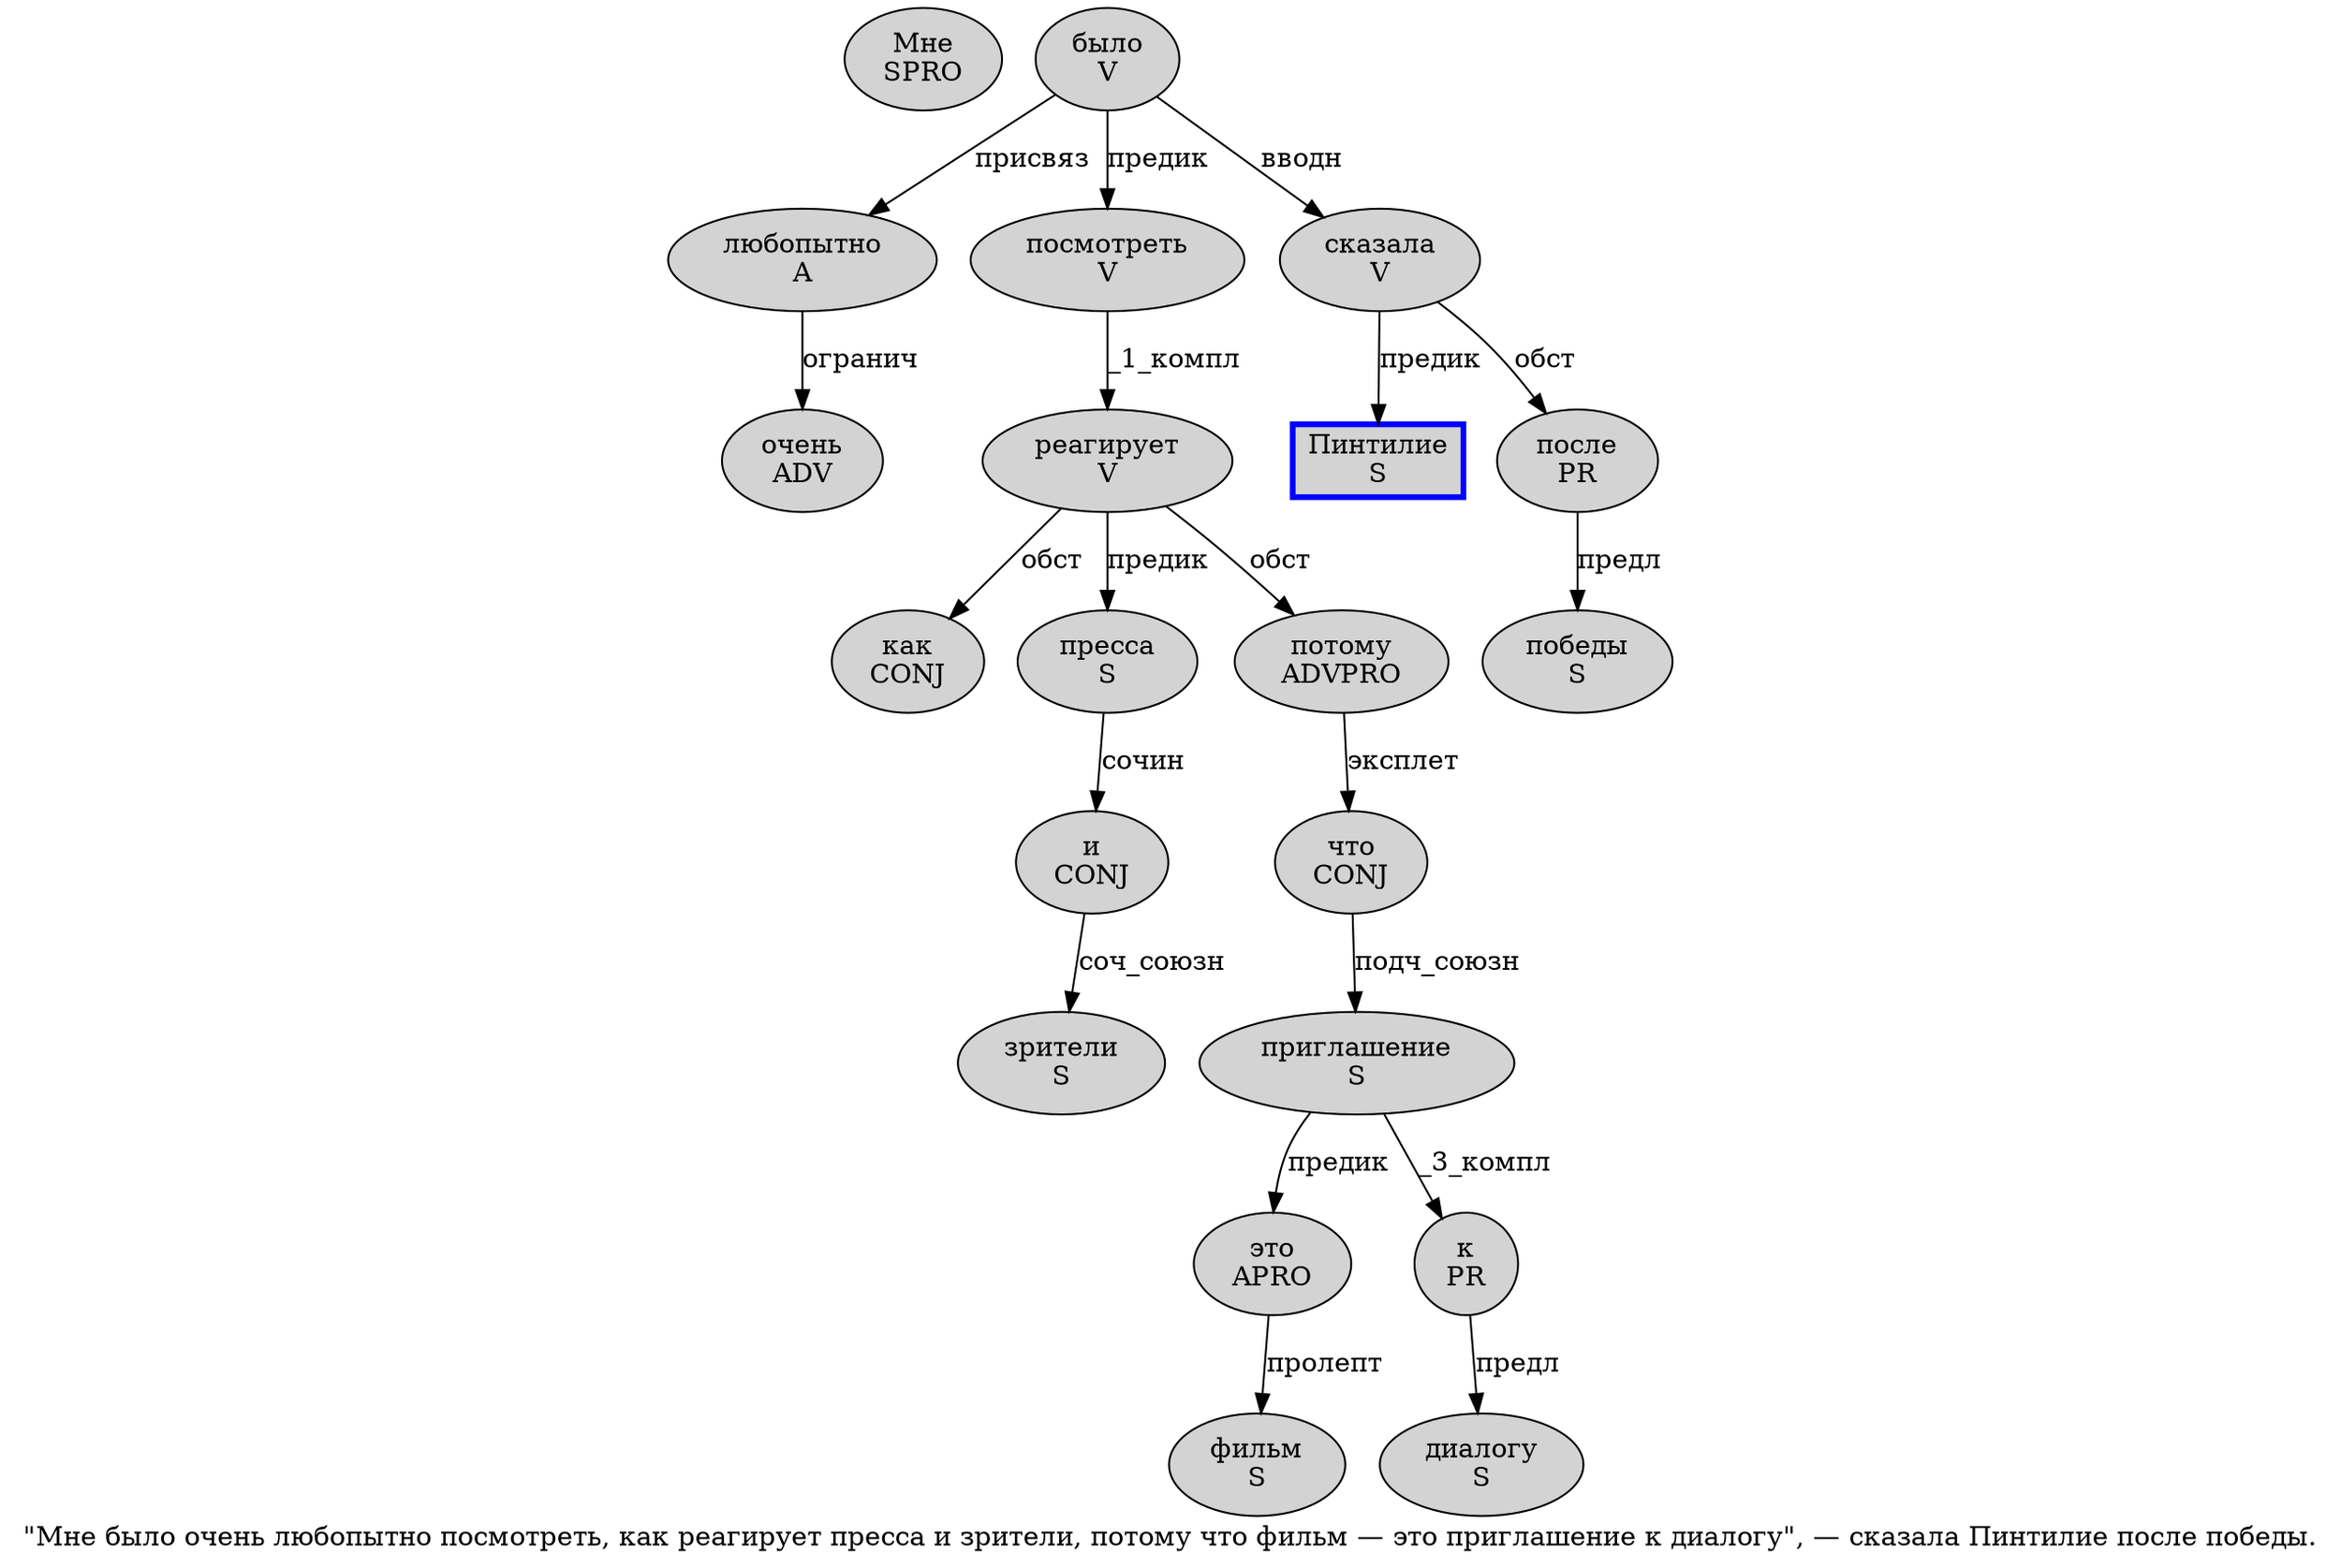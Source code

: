 digraph SENTENCE_1481 {
	graph [label="\"Мне было очень любопытно посмотреть, как реагирует пресса и зрители, потому что фильм — это приглашение к диалогу\", — сказала Пинтилие после победы."]
	node [style=filled]
		1 [label="Мне
SPRO" color="" fillcolor=lightgray penwidth=1 shape=ellipse]
		2 [label="было
V" color="" fillcolor=lightgray penwidth=1 shape=ellipse]
		3 [label="очень
ADV" color="" fillcolor=lightgray penwidth=1 shape=ellipse]
		4 [label="любопытно
A" color="" fillcolor=lightgray penwidth=1 shape=ellipse]
		5 [label="посмотреть
V" color="" fillcolor=lightgray penwidth=1 shape=ellipse]
		7 [label="как
CONJ" color="" fillcolor=lightgray penwidth=1 shape=ellipse]
		8 [label="реагирует
V" color="" fillcolor=lightgray penwidth=1 shape=ellipse]
		9 [label="пресса
S" color="" fillcolor=lightgray penwidth=1 shape=ellipse]
		10 [label="и
CONJ" color="" fillcolor=lightgray penwidth=1 shape=ellipse]
		11 [label="зрители
S" color="" fillcolor=lightgray penwidth=1 shape=ellipse]
		13 [label="потому
ADVPRO" color="" fillcolor=lightgray penwidth=1 shape=ellipse]
		14 [label="что
CONJ" color="" fillcolor=lightgray penwidth=1 shape=ellipse]
		15 [label="фильм
S" color="" fillcolor=lightgray penwidth=1 shape=ellipse]
		17 [label="это
APRO" color="" fillcolor=lightgray penwidth=1 shape=ellipse]
		18 [label="приглашение
S" color="" fillcolor=lightgray penwidth=1 shape=ellipse]
		19 [label="к
PR" color="" fillcolor=lightgray penwidth=1 shape=ellipse]
		20 [label="диалогу
S" color="" fillcolor=lightgray penwidth=1 shape=ellipse]
		24 [label="сказала
V" color="" fillcolor=lightgray penwidth=1 shape=ellipse]
		25 [label="Пинтилие
S" color=blue fillcolor=lightgray penwidth=3 shape=box]
		26 [label="после
PR" color="" fillcolor=lightgray penwidth=1 shape=ellipse]
		27 [label="победы
S" color="" fillcolor=lightgray penwidth=1 shape=ellipse]
			4 -> 3 [label="огранич"]
			8 -> 7 [label="обст"]
			8 -> 9 [label="предик"]
			8 -> 13 [label="обст"]
			24 -> 25 [label="предик"]
			24 -> 26 [label="обст"]
			10 -> 11 [label="соч_союзн"]
			14 -> 18 [label="подч_союзн"]
			26 -> 27 [label="предл"]
			9 -> 10 [label="сочин"]
			13 -> 14 [label="эксплет"]
			18 -> 17 [label="предик"]
			18 -> 19 [label="_3_компл"]
			17 -> 15 [label="пролепт"]
			2 -> 4 [label="присвяз"]
			2 -> 5 [label="предик"]
			2 -> 24 [label="вводн"]
			5 -> 8 [label="_1_компл"]
			19 -> 20 [label="предл"]
}